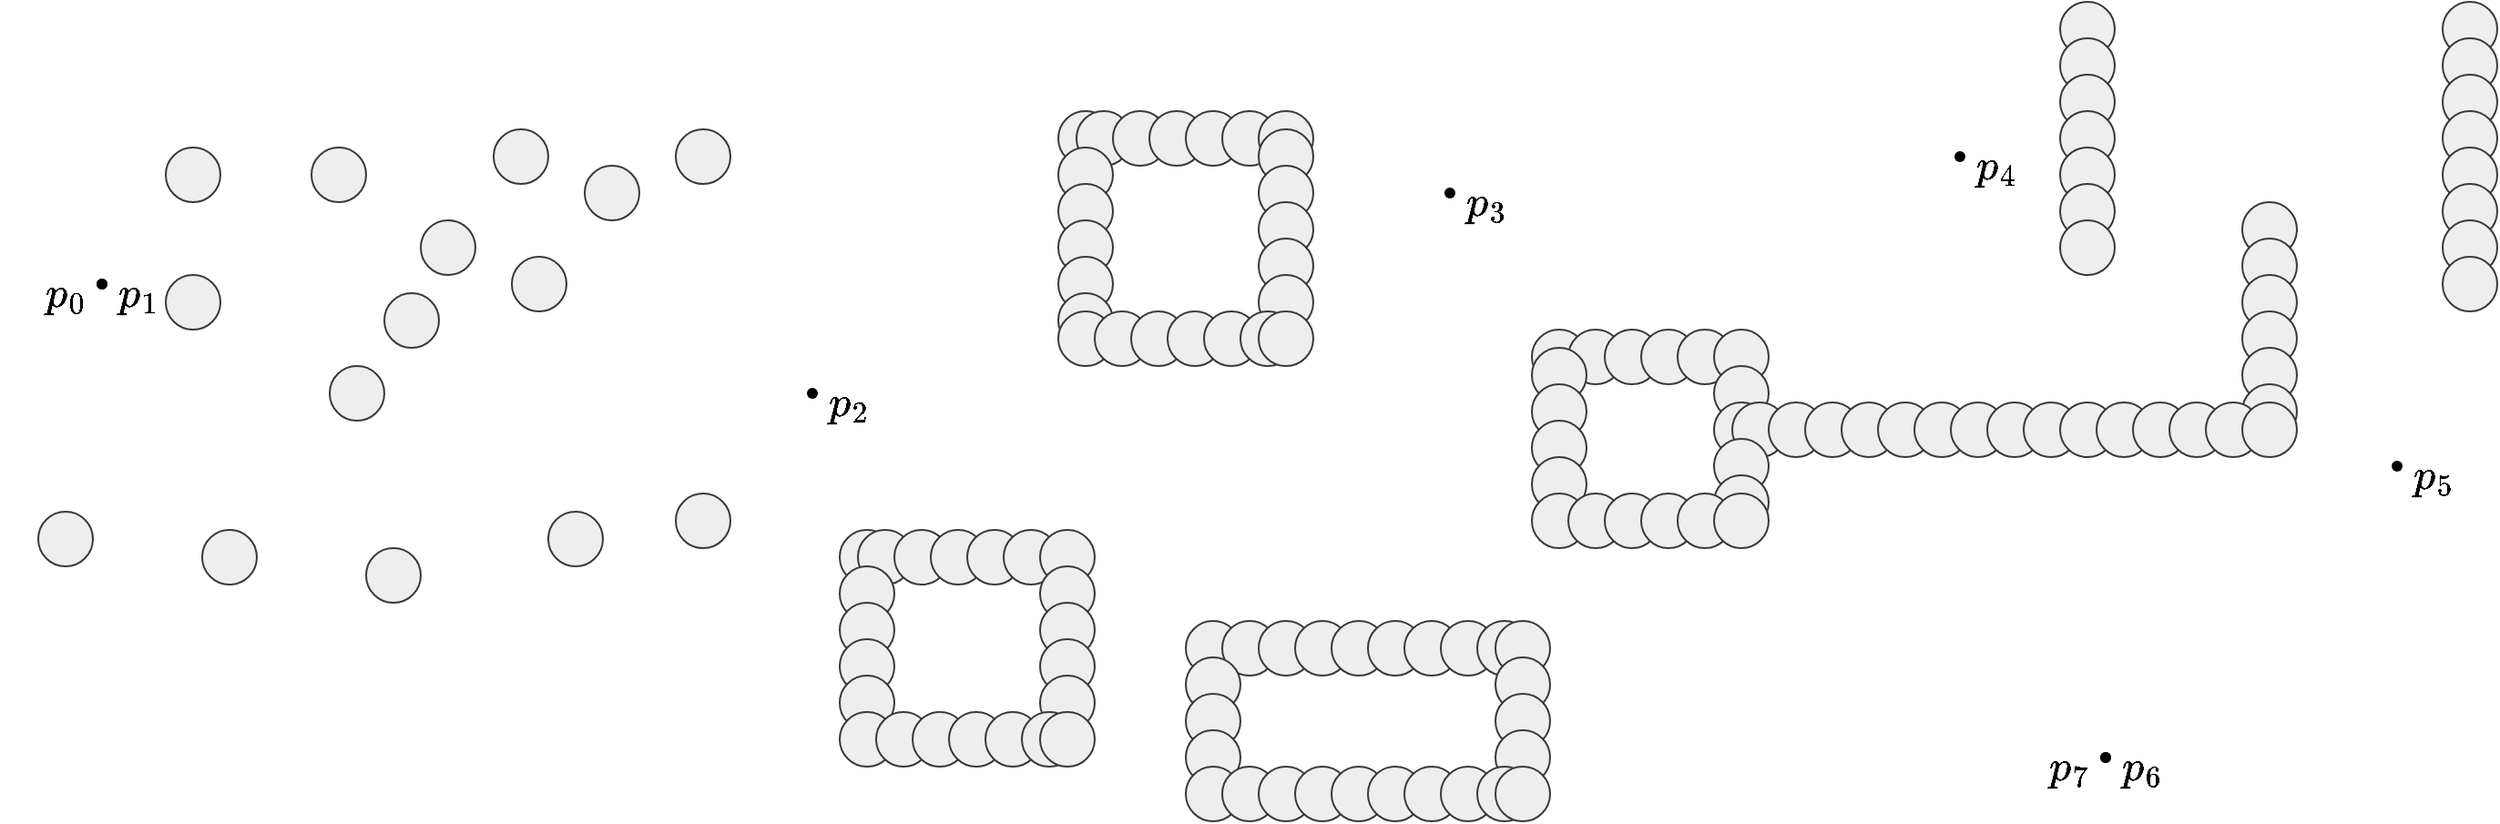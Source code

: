 <mxfile version="23.0.2" type="device">
  <diagram name="Page-1" id="yard">
    <mxGraphModel dx="229" dy="1303" grid="1" gridSize="10" guides="1" tooltips="1" connect="1" arrows="1" fold="1" page="1" pageScale="1" pageWidth="827" pageHeight="1169" math="1" shadow="0">
      <root>
        <mxCell id="0" />
        <mxCell id="1" parent="0" />
        <mxCell id="collsionpoint-0" value="" style="ellipse;whiteSpace=wrap;html=1;aspect=fixed;fontSize=20;fillColor=#eeeeee;strokeColor=#36393d;" parent="1" vertex="1">
          <mxGeometry x="1245" y="-15" width="30" height="30" as="geometry" />
        </mxCell>
        <mxCell id="collsionpoint-1" value="" style="ellipse;whiteSpace=wrap;html=1;aspect=fixed;fontSize=20;fillColor=#eeeeee;strokeColor=#36393d;" parent="1" vertex="1">
          <mxGeometry x="1455" y="-15" width="30" height="30" as="geometry" />
        </mxCell>
        <mxCell id="collsionpoint-2" value="" style="ellipse;whiteSpace=wrap;html=1;aspect=fixed;fontSize=20;fillColor=#eeeeee;strokeColor=#36393d;" parent="1" vertex="1">
          <mxGeometry x="1245" y="5" width="30" height="30" as="geometry" />
        </mxCell>
        <mxCell id="collsionpoint-3" value="" style="ellipse;whiteSpace=wrap;html=1;aspect=fixed;fontSize=20;fillColor=#eeeeee;strokeColor=#36393d;" parent="1" vertex="1">
          <mxGeometry x="1455" y="5" width="30" height="30" as="geometry" />
        </mxCell>
        <mxCell id="collsionpoint-4" value="" style="ellipse;whiteSpace=wrap;html=1;aspect=fixed;fontSize=20;fillColor=#eeeeee;strokeColor=#36393d;" parent="1" vertex="1">
          <mxGeometry x="1245" y="25" width="30" height="30" as="geometry" />
        </mxCell>
        <mxCell id="collsionpoint-5" value="" style="ellipse;whiteSpace=wrap;html=1;aspect=fixed;fontSize=20;fillColor=#eeeeee;strokeColor=#36393d;" parent="1" vertex="1">
          <mxGeometry x="1455" y="25" width="30" height="30" as="geometry" />
        </mxCell>
        <mxCell id="collsionpoint-6" value="" style="ellipse;whiteSpace=wrap;html=1;aspect=fixed;fontSize=20;fillColor=#eeeeee;strokeColor=#36393d;" parent="1" vertex="1">
          <mxGeometry x="695" y="45" width="30" height="30" as="geometry" />
        </mxCell>
        <mxCell id="collsionpoint-7" value="" style="ellipse;whiteSpace=wrap;html=1;aspect=fixed;fontSize=20;fillColor=#eeeeee;strokeColor=#36393d;" parent="1" vertex="1">
          <mxGeometry x="705" y="45" width="30" height="30" as="geometry" />
        </mxCell>
        <mxCell id="collsionpoint-8" value="" style="ellipse;whiteSpace=wrap;html=1;aspect=fixed;fontSize=20;fillColor=#eeeeee;strokeColor=#36393d;" parent="1" vertex="1">
          <mxGeometry x="725" y="45" width="30" height="30" as="geometry" />
        </mxCell>
        <mxCell id="collsionpoint-9" value="" style="ellipse;whiteSpace=wrap;html=1;aspect=fixed;fontSize=20;fillColor=#eeeeee;strokeColor=#36393d;" parent="1" vertex="1">
          <mxGeometry x="745" y="45" width="30" height="30" as="geometry" />
        </mxCell>
        <mxCell id="collsionpoint-10" value="" style="ellipse;whiteSpace=wrap;html=1;aspect=fixed;fontSize=20;fillColor=#eeeeee;strokeColor=#36393d;" parent="1" vertex="1">
          <mxGeometry x="765" y="45" width="30" height="30" as="geometry" />
        </mxCell>
        <mxCell id="collsionpoint-11" value="" style="ellipse;whiteSpace=wrap;html=1;aspect=fixed;fontSize=20;fillColor=#eeeeee;strokeColor=#36393d;" parent="1" vertex="1">
          <mxGeometry x="785" y="45" width="30" height="30" as="geometry" />
        </mxCell>
        <mxCell id="collsionpoint-12" value="" style="ellipse;whiteSpace=wrap;html=1;aspect=fixed;fontSize=20;fillColor=#eeeeee;strokeColor=#36393d;" parent="1" vertex="1">
          <mxGeometry x="805" y="45" width="30" height="30" as="geometry" />
        </mxCell>
        <mxCell id="collsionpoint-13" value="" style="ellipse;whiteSpace=wrap;html=1;aspect=fixed;fontSize=20;fillColor=#eeeeee;strokeColor=#36393d;" parent="1" vertex="1">
          <mxGeometry x="1245" y="45" width="30" height="30" as="geometry" />
        </mxCell>
        <mxCell id="collsionpoint-14" value="" style="ellipse;whiteSpace=wrap;html=1;aspect=fixed;fontSize=20;fillColor=#eeeeee;strokeColor=#36393d;" parent="1" vertex="1">
          <mxGeometry x="1455" y="45" width="30" height="30" as="geometry" />
        </mxCell>
        <mxCell id="collsionpoint-15" value="" style="ellipse;whiteSpace=wrap;html=1;aspect=fixed;fontSize=20;fillColor=#eeeeee;strokeColor=#36393d;" parent="1" vertex="1">
          <mxGeometry x="805" y="55" width="30" height="30" as="geometry" />
        </mxCell>
        <mxCell id="collsionpoint-16" value="" style="ellipse;whiteSpace=wrap;html=1;aspect=fixed;fontSize=20;fillColor=#eeeeee;strokeColor=#36393d;" parent="1" vertex="1">
          <mxGeometry x="695" y="65" width="30" height="30" as="geometry" />
        </mxCell>
        <mxCell id="collsionpoint-17" value="" style="ellipse;whiteSpace=wrap;html=1;aspect=fixed;fontSize=20;fillColor=#eeeeee;strokeColor=#36393d;" parent="1" vertex="1">
          <mxGeometry x="1245" y="65" width="30" height="30" as="geometry" />
        </mxCell>
        <mxCell id="collsionpoint-18" value="" style="ellipse;whiteSpace=wrap;html=1;aspect=fixed;fontSize=20;fillColor=#eeeeee;strokeColor=#36393d;" parent="1" vertex="1">
          <mxGeometry x="1455" y="65" width="30" height="30" as="geometry" />
        </mxCell>
        <mxCell id="collsionpoint-19" value="" style="ellipse;whiteSpace=wrap;html=1;aspect=fixed;fontSize=20;fillColor=#eeeeee;strokeColor=#36393d;" parent="1" vertex="1">
          <mxGeometry x="805" y="75" width="30" height="30" as="geometry" />
        </mxCell>
        <mxCell id="collsionpoint-20" value="" style="ellipse;whiteSpace=wrap;html=1;aspect=fixed;fontSize=20;fillColor=#eeeeee;strokeColor=#36393d;" parent="1" vertex="1">
          <mxGeometry x="695" y="85" width="30" height="30" as="geometry" />
        </mxCell>
        <mxCell id="collsionpoint-21" value="" style="ellipse;whiteSpace=wrap;html=1;aspect=fixed;fontSize=20;fillColor=#eeeeee;strokeColor=#36393d;" parent="1" vertex="1">
          <mxGeometry x="1245" y="85" width="30" height="30" as="geometry" />
        </mxCell>
        <mxCell id="collsionpoint-22" value="" style="ellipse;whiteSpace=wrap;html=1;aspect=fixed;fontSize=20;fillColor=#eeeeee;strokeColor=#36393d;" parent="1" vertex="1">
          <mxGeometry x="1455" y="85" width="30" height="30" as="geometry" />
        </mxCell>
        <mxCell id="collsionpoint-23" value="" style="ellipse;whiteSpace=wrap;html=1;aspect=fixed;fontSize=20;fillColor=#eeeeee;strokeColor=#36393d;" parent="1" vertex="1">
          <mxGeometry x="805" y="95" width="30" height="30" as="geometry" />
        </mxCell>
        <mxCell id="collsionpoint-24" value="" style="ellipse;whiteSpace=wrap;html=1;aspect=fixed;fontSize=20;fillColor=#eeeeee;strokeColor=#36393d;" parent="1" vertex="1">
          <mxGeometry x="1345" y="95" width="30" height="30" as="geometry" />
        </mxCell>
        <mxCell id="collsionpoint-25" value="" style="ellipse;whiteSpace=wrap;html=1;aspect=fixed;fontSize=20;fillColor=#eeeeee;strokeColor=#36393d;" parent="1" vertex="1">
          <mxGeometry x="695" y="105" width="30" height="30" as="geometry" />
        </mxCell>
        <mxCell id="collsionpoint-26" value="" style="ellipse;whiteSpace=wrap;html=1;aspect=fixed;fontSize=20;fillColor=#eeeeee;strokeColor=#36393d;" parent="1" vertex="1">
          <mxGeometry x="1245" y="105" width="30" height="30" as="geometry" />
        </mxCell>
        <mxCell id="collsionpoint-27" value="" style="ellipse;whiteSpace=wrap;html=1;aspect=fixed;fontSize=20;fillColor=#eeeeee;strokeColor=#36393d;" parent="1" vertex="1">
          <mxGeometry x="1455" y="105" width="30" height="30" as="geometry" />
        </mxCell>
        <mxCell id="collsionpoint-28" value="" style="ellipse;whiteSpace=wrap;html=1;aspect=fixed;fontSize=20;fillColor=#eeeeee;strokeColor=#36393d;" parent="1" vertex="1">
          <mxGeometry x="805" y="115" width="30" height="30" as="geometry" />
        </mxCell>
        <mxCell id="collsionpoint-29" value="" style="ellipse;whiteSpace=wrap;html=1;aspect=fixed;fontSize=20;fillColor=#eeeeee;strokeColor=#36393d;" parent="1" vertex="1">
          <mxGeometry x="1345" y="115" width="30" height="30" as="geometry" />
        </mxCell>
        <mxCell id="collsionpoint-30" value="" style="ellipse;whiteSpace=wrap;html=1;aspect=fixed;fontSize=20;fillColor=#eeeeee;strokeColor=#36393d;" parent="1" vertex="1">
          <mxGeometry x="695" y="125" width="30" height="30" as="geometry" />
        </mxCell>
        <mxCell id="collsionpoint-31" value="" style="ellipse;whiteSpace=wrap;html=1;aspect=fixed;fontSize=20;fillColor=#eeeeee;strokeColor=#36393d;" parent="1" vertex="1">
          <mxGeometry x="1455" y="125" width="30" height="30" as="geometry" />
        </mxCell>
        <mxCell id="collsionpoint-32" value="" style="ellipse;whiteSpace=wrap;html=1;aspect=fixed;fontSize=20;fillColor=#eeeeee;strokeColor=#36393d;" parent="1" vertex="1">
          <mxGeometry x="805" y="135" width="30" height="30" as="geometry" />
        </mxCell>
        <mxCell id="collsionpoint-33" value="" style="ellipse;whiteSpace=wrap;html=1;aspect=fixed;fontSize=20;fillColor=#eeeeee;strokeColor=#36393d;" parent="1" vertex="1">
          <mxGeometry x="1345" y="135" width="30" height="30" as="geometry" />
        </mxCell>
        <mxCell id="collsionpoint-34" value="" style="ellipse;whiteSpace=wrap;html=1;aspect=fixed;fontSize=20;fillColor=#eeeeee;strokeColor=#36393d;" parent="1" vertex="1">
          <mxGeometry x="695" y="145" width="30" height="30" as="geometry" />
        </mxCell>
        <mxCell id="collsionpoint-35" value="" style="ellipse;whiteSpace=wrap;html=1;aspect=fixed;fontSize=20;fillColor=#eeeeee;strokeColor=#36393d;" parent="1" vertex="1">
          <mxGeometry x="695" y="155" width="30" height="30" as="geometry" />
        </mxCell>
        <mxCell id="collsionpoint-36" value="" style="ellipse;whiteSpace=wrap;html=1;aspect=fixed;fontSize=20;fillColor=#eeeeee;strokeColor=#36393d;" parent="1" vertex="1">
          <mxGeometry x="715" y="155" width="30" height="30" as="geometry" />
        </mxCell>
        <mxCell id="collsionpoint-37" value="" style="ellipse;whiteSpace=wrap;html=1;aspect=fixed;fontSize=20;fillColor=#eeeeee;strokeColor=#36393d;" parent="1" vertex="1">
          <mxGeometry x="735" y="155" width="30" height="30" as="geometry" />
        </mxCell>
        <mxCell id="collsionpoint-38" value="" style="ellipse;whiteSpace=wrap;html=1;aspect=fixed;fontSize=20;fillColor=#eeeeee;strokeColor=#36393d;" parent="1" vertex="1">
          <mxGeometry x="755" y="155" width="30" height="30" as="geometry" />
        </mxCell>
        <mxCell id="collsionpoint-39" value="" style="ellipse;whiteSpace=wrap;html=1;aspect=fixed;fontSize=20;fillColor=#eeeeee;strokeColor=#36393d;" parent="1" vertex="1">
          <mxGeometry x="775" y="155" width="30" height="30" as="geometry" />
        </mxCell>
        <mxCell id="collsionpoint-40" value="" style="ellipse;whiteSpace=wrap;html=1;aspect=fixed;fontSize=20;fillColor=#eeeeee;strokeColor=#36393d;" parent="1" vertex="1">
          <mxGeometry x="795" y="155" width="30" height="30" as="geometry" />
        </mxCell>
        <mxCell id="collsionpoint-41" value="" style="ellipse;whiteSpace=wrap;html=1;aspect=fixed;fontSize=20;fillColor=#eeeeee;strokeColor=#36393d;" parent="1" vertex="1">
          <mxGeometry x="805" y="155" width="30" height="30" as="geometry" />
        </mxCell>
        <mxCell id="collsionpoint-42" value="" style="ellipse;whiteSpace=wrap;html=1;aspect=fixed;fontSize=20;fillColor=#eeeeee;strokeColor=#36393d;" parent="1" vertex="1">
          <mxGeometry x="1345" y="155" width="30" height="30" as="geometry" />
        </mxCell>
        <mxCell id="collsionpoint-43" value="" style="ellipse;whiteSpace=wrap;html=1;aspect=fixed;fontSize=20;fillColor=#eeeeee;strokeColor=#36393d;" parent="1" vertex="1">
          <mxGeometry x="955" y="165" width="30" height="30" as="geometry" />
        </mxCell>
        <mxCell id="collsionpoint-44" value="" style="ellipse;whiteSpace=wrap;html=1;aspect=fixed;fontSize=20;fillColor=#eeeeee;strokeColor=#36393d;" parent="1" vertex="1">
          <mxGeometry x="975" y="165" width="30" height="30" as="geometry" />
        </mxCell>
        <mxCell id="collsionpoint-45" value="" style="ellipse;whiteSpace=wrap;html=1;aspect=fixed;fontSize=20;fillColor=#eeeeee;strokeColor=#36393d;" parent="1" vertex="1">
          <mxGeometry x="995" y="165" width="30" height="30" as="geometry" />
        </mxCell>
        <mxCell id="collsionpoint-46" value="" style="ellipse;whiteSpace=wrap;html=1;aspect=fixed;fontSize=20;fillColor=#eeeeee;strokeColor=#36393d;" parent="1" vertex="1">
          <mxGeometry x="1015" y="165" width="30" height="30" as="geometry" />
        </mxCell>
        <mxCell id="collsionpoint-47" value="" style="ellipse;whiteSpace=wrap;html=1;aspect=fixed;fontSize=20;fillColor=#eeeeee;strokeColor=#36393d;" parent="1" vertex="1">
          <mxGeometry x="1035" y="165" width="30" height="30" as="geometry" />
        </mxCell>
        <mxCell id="collsionpoint-48" value="" style="ellipse;whiteSpace=wrap;html=1;aspect=fixed;fontSize=20;fillColor=#eeeeee;strokeColor=#36393d;" parent="1" vertex="1">
          <mxGeometry x="1055" y="165" width="30" height="30" as="geometry" />
        </mxCell>
        <mxCell id="collsionpoint-49" value="" style="ellipse;whiteSpace=wrap;html=1;aspect=fixed;fontSize=20;fillColor=#eeeeee;strokeColor=#36393d;" parent="1" vertex="1">
          <mxGeometry x="955" y="175" width="30" height="30" as="geometry" />
        </mxCell>
        <mxCell id="collsionpoint-50" value="" style="ellipse;whiteSpace=wrap;html=1;aspect=fixed;fontSize=20;fillColor=#eeeeee;strokeColor=#36393d;" parent="1" vertex="1">
          <mxGeometry x="1345" y="175" width="30" height="30" as="geometry" />
        </mxCell>
        <mxCell id="collsionpoint-51" value="" style="ellipse;whiteSpace=wrap;html=1;aspect=fixed;fontSize=20;fillColor=#eeeeee;strokeColor=#36393d;" parent="1" vertex="1">
          <mxGeometry x="1055" y="185" width="30" height="30" as="geometry" />
        </mxCell>
        <mxCell id="collsionpoint-52" value="" style="ellipse;whiteSpace=wrap;html=1;aspect=fixed;fontSize=20;fillColor=#eeeeee;strokeColor=#36393d;" parent="1" vertex="1">
          <mxGeometry x="955" y="195" width="30" height="30" as="geometry" />
        </mxCell>
        <mxCell id="collsionpoint-53" value="" style="ellipse;whiteSpace=wrap;html=1;aspect=fixed;fontSize=20;fillColor=#eeeeee;strokeColor=#36393d;" parent="1" vertex="1">
          <mxGeometry x="1345" y="195" width="30" height="30" as="geometry" />
        </mxCell>
        <mxCell id="collsionpoint-54" value="" style="ellipse;whiteSpace=wrap;html=1;aspect=fixed;fontSize=20;fillColor=#eeeeee;strokeColor=#36393d;" parent="1" vertex="1">
          <mxGeometry x="1055" y="205" width="30" height="30" as="geometry" />
        </mxCell>
        <mxCell id="collsionpoint-55" value="" style="ellipse;whiteSpace=wrap;html=1;aspect=fixed;fontSize=20;fillColor=#eeeeee;strokeColor=#36393d;" parent="1" vertex="1">
          <mxGeometry x="1065" y="205" width="30" height="30" as="geometry" />
        </mxCell>
        <mxCell id="collsionpoint-56" value="" style="ellipse;whiteSpace=wrap;html=1;aspect=fixed;fontSize=20;fillColor=#eeeeee;strokeColor=#36393d;" parent="1" vertex="1">
          <mxGeometry x="1085" y="205" width="30" height="30" as="geometry" />
        </mxCell>
        <mxCell id="collsionpoint-57" value="" style="ellipse;whiteSpace=wrap;html=1;aspect=fixed;fontSize=20;fillColor=#eeeeee;strokeColor=#36393d;" parent="1" vertex="1">
          <mxGeometry x="1105" y="205" width="30" height="30" as="geometry" />
        </mxCell>
        <mxCell id="collsionpoint-58" value="" style="ellipse;whiteSpace=wrap;html=1;aspect=fixed;fontSize=20;fillColor=#eeeeee;strokeColor=#36393d;" parent="1" vertex="1">
          <mxGeometry x="1125" y="205" width="30" height="30" as="geometry" />
        </mxCell>
        <mxCell id="collsionpoint-59" value="" style="ellipse;whiteSpace=wrap;html=1;aspect=fixed;fontSize=20;fillColor=#eeeeee;strokeColor=#36393d;" parent="1" vertex="1">
          <mxGeometry x="1145" y="205" width="30" height="30" as="geometry" />
        </mxCell>
        <mxCell id="collsionpoint-60" value="" style="ellipse;whiteSpace=wrap;html=1;aspect=fixed;fontSize=20;fillColor=#eeeeee;strokeColor=#36393d;" parent="1" vertex="1">
          <mxGeometry x="1165" y="205" width="30" height="30" as="geometry" />
        </mxCell>
        <mxCell id="collsionpoint-61" value="" style="ellipse;whiteSpace=wrap;html=1;aspect=fixed;fontSize=20;fillColor=#eeeeee;strokeColor=#36393d;" parent="1" vertex="1">
          <mxGeometry x="1185" y="205" width="30" height="30" as="geometry" />
        </mxCell>
        <mxCell id="collsionpoint-62" value="" style="ellipse;whiteSpace=wrap;html=1;aspect=fixed;fontSize=20;fillColor=#eeeeee;strokeColor=#36393d;" parent="1" vertex="1">
          <mxGeometry x="1205" y="205" width="30" height="30" as="geometry" />
        </mxCell>
        <mxCell id="collsionpoint-63" value="" style="ellipse;whiteSpace=wrap;html=1;aspect=fixed;fontSize=20;fillColor=#eeeeee;strokeColor=#36393d;" parent="1" vertex="1">
          <mxGeometry x="1225" y="205" width="30" height="30" as="geometry" />
        </mxCell>
        <mxCell id="collsionpoint-64" value="" style="ellipse;whiteSpace=wrap;html=1;aspect=fixed;fontSize=20;fillColor=#eeeeee;strokeColor=#36393d;" parent="1" vertex="1">
          <mxGeometry x="1245" y="205" width="30" height="30" as="geometry" />
        </mxCell>
        <mxCell id="collsionpoint-65" value="" style="ellipse;whiteSpace=wrap;html=1;aspect=fixed;fontSize=20;fillColor=#eeeeee;strokeColor=#36393d;" parent="1" vertex="1">
          <mxGeometry x="1265" y="205" width="30" height="30" as="geometry" />
        </mxCell>
        <mxCell id="collsionpoint-66" value="" style="ellipse;whiteSpace=wrap;html=1;aspect=fixed;fontSize=20;fillColor=#eeeeee;strokeColor=#36393d;" parent="1" vertex="1">
          <mxGeometry x="1285" y="205" width="30" height="30" as="geometry" />
        </mxCell>
        <mxCell id="collsionpoint-67" value="" style="ellipse;whiteSpace=wrap;html=1;aspect=fixed;fontSize=20;fillColor=#eeeeee;strokeColor=#36393d;" parent="1" vertex="1">
          <mxGeometry x="1305" y="205" width="30" height="30" as="geometry" />
        </mxCell>
        <mxCell id="collsionpoint-68" value="" style="ellipse;whiteSpace=wrap;html=1;aspect=fixed;fontSize=20;fillColor=#eeeeee;strokeColor=#36393d;" parent="1" vertex="1">
          <mxGeometry x="1325" y="205" width="30" height="30" as="geometry" />
        </mxCell>
        <mxCell id="collsionpoint-69" value="" style="ellipse;whiteSpace=wrap;html=1;aspect=fixed;fontSize=20;fillColor=#eeeeee;strokeColor=#36393d;" parent="1" vertex="1">
          <mxGeometry x="1345" y="205" width="30" height="30" as="geometry" />
        </mxCell>
        <mxCell id="collsionpoint-70" value="" style="ellipse;whiteSpace=wrap;html=1;aspect=fixed;fontSize=20;fillColor=#eeeeee;strokeColor=#36393d;" parent="1" vertex="1">
          <mxGeometry x="955" y="215" width="30" height="30" as="geometry" />
        </mxCell>
        <mxCell id="collsionpoint-71" value="" style="ellipse;whiteSpace=wrap;html=1;aspect=fixed;fontSize=20;fillColor=#eeeeee;strokeColor=#36393d;" parent="1" vertex="1">
          <mxGeometry x="1055" y="225" width="30" height="30" as="geometry" />
        </mxCell>
        <mxCell id="collsionpoint-72" value="" style="ellipse;whiteSpace=wrap;html=1;aspect=fixed;fontSize=20;fillColor=#eeeeee;strokeColor=#36393d;" parent="1" vertex="1">
          <mxGeometry x="955" y="235" width="30" height="30" as="geometry" />
        </mxCell>
        <mxCell id="collsionpoint-73" value="" style="ellipse;whiteSpace=wrap;html=1;aspect=fixed;fontSize=20;fillColor=#eeeeee;strokeColor=#36393d;" parent="1" vertex="1">
          <mxGeometry x="1055" y="245" width="30" height="30" as="geometry" />
        </mxCell>
        <mxCell id="collsionpoint-74" value="" style="ellipse;whiteSpace=wrap;html=1;aspect=fixed;fontSize=20;fillColor=#eeeeee;strokeColor=#36393d;" parent="1" vertex="1">
          <mxGeometry x="955" y="255" width="30" height="30" as="geometry" />
        </mxCell>
        <mxCell id="collsionpoint-75" value="" style="ellipse;whiteSpace=wrap;html=1;aspect=fixed;fontSize=20;fillColor=#eeeeee;strokeColor=#36393d;" parent="1" vertex="1">
          <mxGeometry x="975" y="255" width="30" height="30" as="geometry" />
        </mxCell>
        <mxCell id="collsionpoint-76" value="" style="ellipse;whiteSpace=wrap;html=1;aspect=fixed;fontSize=20;fillColor=#eeeeee;strokeColor=#36393d;" parent="1" vertex="1">
          <mxGeometry x="995" y="255" width="30" height="30" as="geometry" />
        </mxCell>
        <mxCell id="collsionpoint-77" value="" style="ellipse;whiteSpace=wrap;html=1;aspect=fixed;fontSize=20;fillColor=#eeeeee;strokeColor=#36393d;" parent="1" vertex="1">
          <mxGeometry x="1015" y="255" width="30" height="30" as="geometry" />
        </mxCell>
        <mxCell id="collsionpoint-78" value="" style="ellipse;whiteSpace=wrap;html=1;aspect=fixed;fontSize=20;fillColor=#eeeeee;strokeColor=#36393d;" parent="1" vertex="1">
          <mxGeometry x="1035" y="255" width="30" height="30" as="geometry" />
        </mxCell>
        <mxCell id="collsionpoint-79" value="" style="ellipse;whiteSpace=wrap;html=1;aspect=fixed;fontSize=20;fillColor=#eeeeee;strokeColor=#36393d;" parent="1" vertex="1">
          <mxGeometry x="1055" y="255" width="30" height="30" as="geometry" />
        </mxCell>
        <mxCell id="collsionpoint-80" value="" style="ellipse;whiteSpace=wrap;html=1;aspect=fixed;fontSize=20;fillColor=#eeeeee;strokeColor=#36393d;" parent="1" vertex="1">
          <mxGeometry x="575" y="275" width="30" height="30" as="geometry" />
        </mxCell>
        <mxCell id="collsionpoint-81" value="" style="ellipse;whiteSpace=wrap;html=1;aspect=fixed;fontSize=20;fillColor=#eeeeee;strokeColor=#36393d;" parent="1" vertex="1">
          <mxGeometry x="585" y="275" width="30" height="30" as="geometry" />
        </mxCell>
        <mxCell id="collsionpoint-82" value="" style="ellipse;whiteSpace=wrap;html=1;aspect=fixed;fontSize=20;fillColor=#eeeeee;strokeColor=#36393d;" parent="1" vertex="1">
          <mxGeometry x="605" y="275" width="30" height="30" as="geometry" />
        </mxCell>
        <mxCell id="collsionpoint-83" value="" style="ellipse;whiteSpace=wrap;html=1;aspect=fixed;fontSize=20;fillColor=#eeeeee;strokeColor=#36393d;" parent="1" vertex="1">
          <mxGeometry x="625" y="275" width="30" height="30" as="geometry" />
        </mxCell>
        <mxCell id="collsionpoint-84" value="" style="ellipse;whiteSpace=wrap;html=1;aspect=fixed;fontSize=20;fillColor=#eeeeee;strokeColor=#36393d;" parent="1" vertex="1">
          <mxGeometry x="645" y="275" width="30" height="30" as="geometry" />
        </mxCell>
        <mxCell id="collsionpoint-85" value="" style="ellipse;whiteSpace=wrap;html=1;aspect=fixed;fontSize=20;fillColor=#eeeeee;strokeColor=#36393d;" parent="1" vertex="1">
          <mxGeometry x="665" y="275" width="30" height="30" as="geometry" />
        </mxCell>
        <mxCell id="collsionpoint-86" value="" style="ellipse;whiteSpace=wrap;html=1;aspect=fixed;fontSize=20;fillColor=#eeeeee;strokeColor=#36393d;" parent="1" vertex="1">
          <mxGeometry x="685" y="275" width="30" height="30" as="geometry" />
        </mxCell>
        <mxCell id="collsionpoint-87" value="" style="ellipse;whiteSpace=wrap;html=1;aspect=fixed;fontSize=20;fillColor=#eeeeee;strokeColor=#36393d;" parent="1" vertex="1">
          <mxGeometry x="575" y="295" width="30" height="30" as="geometry" />
        </mxCell>
        <mxCell id="collsionpoint-88" value="" style="ellipse;whiteSpace=wrap;html=1;aspect=fixed;fontSize=20;fillColor=#eeeeee;strokeColor=#36393d;" parent="1" vertex="1">
          <mxGeometry x="685" y="295" width="30" height="30" as="geometry" />
        </mxCell>
        <mxCell id="collsionpoint-89" value="" style="ellipse;whiteSpace=wrap;html=1;aspect=fixed;fontSize=20;fillColor=#eeeeee;strokeColor=#36393d;" parent="1" vertex="1">
          <mxGeometry x="575" y="315" width="30" height="30" as="geometry" />
        </mxCell>
        <mxCell id="collsionpoint-90" value="" style="ellipse;whiteSpace=wrap;html=1;aspect=fixed;fontSize=20;fillColor=#eeeeee;strokeColor=#36393d;" parent="1" vertex="1">
          <mxGeometry x="685" y="315" width="30" height="30" as="geometry" />
        </mxCell>
        <mxCell id="collsionpoint-91" value="" style="ellipse;whiteSpace=wrap;html=1;aspect=fixed;fontSize=20;fillColor=#eeeeee;strokeColor=#36393d;" parent="1" vertex="1">
          <mxGeometry x="765" y="325" width="30" height="30" as="geometry" />
        </mxCell>
        <mxCell id="collsionpoint-92" value="" style="ellipse;whiteSpace=wrap;html=1;aspect=fixed;fontSize=20;fillColor=#eeeeee;strokeColor=#36393d;" parent="1" vertex="1">
          <mxGeometry x="785" y="325" width="30" height="30" as="geometry" />
        </mxCell>
        <mxCell id="collsionpoint-93" value="" style="ellipse;whiteSpace=wrap;html=1;aspect=fixed;fontSize=20;fillColor=#eeeeee;strokeColor=#36393d;" parent="1" vertex="1">
          <mxGeometry x="805" y="325" width="30" height="30" as="geometry" />
        </mxCell>
        <mxCell id="collsionpoint-94" value="" style="ellipse;whiteSpace=wrap;html=1;aspect=fixed;fontSize=20;fillColor=#eeeeee;strokeColor=#36393d;" parent="1" vertex="1">
          <mxGeometry x="825" y="325" width="30" height="30" as="geometry" />
        </mxCell>
        <mxCell id="collsionpoint-95" value="" style="ellipse;whiteSpace=wrap;html=1;aspect=fixed;fontSize=20;fillColor=#eeeeee;strokeColor=#36393d;" parent="1" vertex="1">
          <mxGeometry x="845" y="325" width="30" height="30" as="geometry" />
        </mxCell>
        <mxCell id="collsionpoint-96" value="" style="ellipse;whiteSpace=wrap;html=1;aspect=fixed;fontSize=20;fillColor=#eeeeee;strokeColor=#36393d;" parent="1" vertex="1">
          <mxGeometry x="865" y="325" width="30" height="30" as="geometry" />
        </mxCell>
        <mxCell id="collsionpoint-97" value="" style="ellipse;whiteSpace=wrap;html=1;aspect=fixed;fontSize=20;fillColor=#eeeeee;strokeColor=#36393d;" parent="1" vertex="1">
          <mxGeometry x="885" y="325" width="30" height="30" as="geometry" />
        </mxCell>
        <mxCell id="collsionpoint-98" value="" style="ellipse;whiteSpace=wrap;html=1;aspect=fixed;fontSize=20;fillColor=#eeeeee;strokeColor=#36393d;" parent="1" vertex="1">
          <mxGeometry x="905" y="325" width="30" height="30" as="geometry" />
        </mxCell>
        <mxCell id="collsionpoint-99" value="" style="ellipse;whiteSpace=wrap;html=1;aspect=fixed;fontSize=20;fillColor=#eeeeee;strokeColor=#36393d;" parent="1" vertex="1">
          <mxGeometry x="925" y="325" width="30" height="30" as="geometry" />
        </mxCell>
        <mxCell id="collsionpoint-100" value="" style="ellipse;whiteSpace=wrap;html=1;aspect=fixed;fontSize=20;fillColor=#eeeeee;strokeColor=#36393d;" parent="1" vertex="1">
          <mxGeometry x="935" y="325" width="30" height="30" as="geometry" />
        </mxCell>
        <mxCell id="collsionpoint-101" value="" style="ellipse;whiteSpace=wrap;html=1;aspect=fixed;fontSize=20;fillColor=#eeeeee;strokeColor=#36393d;" parent="1" vertex="1">
          <mxGeometry x="575" y="335" width="30" height="30" as="geometry" />
        </mxCell>
        <mxCell id="collsionpoint-102" value="" style="ellipse;whiteSpace=wrap;html=1;aspect=fixed;fontSize=20;fillColor=#eeeeee;strokeColor=#36393d;" parent="1" vertex="1">
          <mxGeometry x="685" y="335" width="30" height="30" as="geometry" />
        </mxCell>
        <mxCell id="collsionpoint-103" value="" style="ellipse;whiteSpace=wrap;html=1;aspect=fixed;fontSize=20;fillColor=#eeeeee;strokeColor=#36393d;" parent="1" vertex="1">
          <mxGeometry x="765" y="345" width="30" height="30" as="geometry" />
        </mxCell>
        <mxCell id="collsionpoint-104" value="" style="ellipse;whiteSpace=wrap;html=1;aspect=fixed;fontSize=20;fillColor=#eeeeee;strokeColor=#36393d;" parent="1" vertex="1">
          <mxGeometry x="935" y="345" width="30" height="30" as="geometry" />
        </mxCell>
        <mxCell id="collsionpoint-105" value="" style="ellipse;whiteSpace=wrap;html=1;aspect=fixed;fontSize=20;fillColor=#eeeeee;strokeColor=#36393d;" parent="1" vertex="1">
          <mxGeometry x="575" y="355" width="30" height="30" as="geometry" />
        </mxCell>
        <mxCell id="collsionpoint-106" value="" style="ellipse;whiteSpace=wrap;html=1;aspect=fixed;fontSize=20;fillColor=#eeeeee;strokeColor=#36393d;" parent="1" vertex="1">
          <mxGeometry x="685" y="355" width="30" height="30" as="geometry" />
        </mxCell>
        <mxCell id="collsionpoint-107" value="" style="ellipse;whiteSpace=wrap;html=1;aspect=fixed;fontSize=20;fillColor=#eeeeee;strokeColor=#36393d;" parent="1" vertex="1">
          <mxGeometry x="765" y="365" width="30" height="30" as="geometry" />
        </mxCell>
        <mxCell id="collsionpoint-108" value="" style="ellipse;whiteSpace=wrap;html=1;aspect=fixed;fontSize=20;fillColor=#eeeeee;strokeColor=#36393d;" parent="1" vertex="1">
          <mxGeometry x="935" y="365" width="30" height="30" as="geometry" />
        </mxCell>
        <mxCell id="collsionpoint-109" value="" style="ellipse;whiteSpace=wrap;html=1;aspect=fixed;fontSize=20;fillColor=#eeeeee;strokeColor=#36393d;" parent="1" vertex="1">
          <mxGeometry x="575" y="375" width="30" height="30" as="geometry" />
        </mxCell>
        <mxCell id="collsionpoint-110" value="" style="ellipse;whiteSpace=wrap;html=1;aspect=fixed;fontSize=20;fillColor=#eeeeee;strokeColor=#36393d;" parent="1" vertex="1">
          <mxGeometry x="595" y="375" width="30" height="30" as="geometry" />
        </mxCell>
        <mxCell id="collsionpoint-111" value="" style="ellipse;whiteSpace=wrap;html=1;aspect=fixed;fontSize=20;fillColor=#eeeeee;strokeColor=#36393d;" parent="1" vertex="1">
          <mxGeometry x="615" y="375" width="30" height="30" as="geometry" />
        </mxCell>
        <mxCell id="collsionpoint-112" value="" style="ellipse;whiteSpace=wrap;html=1;aspect=fixed;fontSize=20;fillColor=#eeeeee;strokeColor=#36393d;" parent="1" vertex="1">
          <mxGeometry x="635" y="375" width="30" height="30" as="geometry" />
        </mxCell>
        <mxCell id="collsionpoint-113" value="" style="ellipse;whiteSpace=wrap;html=1;aspect=fixed;fontSize=20;fillColor=#eeeeee;strokeColor=#36393d;" parent="1" vertex="1">
          <mxGeometry x="655" y="375" width="30" height="30" as="geometry" />
        </mxCell>
        <mxCell id="collsionpoint-114" value="" style="ellipse;whiteSpace=wrap;html=1;aspect=fixed;fontSize=20;fillColor=#eeeeee;strokeColor=#36393d;" parent="1" vertex="1">
          <mxGeometry x="675" y="375" width="30" height="30" as="geometry" />
        </mxCell>
        <mxCell id="collsionpoint-115" value="" style="ellipse;whiteSpace=wrap;html=1;aspect=fixed;fontSize=20;fillColor=#eeeeee;strokeColor=#36393d;" parent="1" vertex="1">
          <mxGeometry x="685" y="375" width="30" height="30" as="geometry" />
        </mxCell>
        <mxCell id="collsionpoint-116" value="" style="ellipse;whiteSpace=wrap;html=1;aspect=fixed;fontSize=20;fillColor=#eeeeee;strokeColor=#36393d;" parent="1" vertex="1">
          <mxGeometry x="765" y="385" width="30" height="30" as="geometry" />
        </mxCell>
        <mxCell id="collsionpoint-117" value="" style="ellipse;whiteSpace=wrap;html=1;aspect=fixed;fontSize=20;fillColor=#eeeeee;strokeColor=#36393d;" parent="1" vertex="1">
          <mxGeometry x="935" y="385" width="30" height="30" as="geometry" />
        </mxCell>
        <mxCell id="collsionpoint-118" value="" style="ellipse;whiteSpace=wrap;html=1;aspect=fixed;fontSize=20;fillColor=#eeeeee;strokeColor=#36393d;" parent="1" vertex="1">
          <mxGeometry x="765" y="405" width="30" height="30" as="geometry" />
        </mxCell>
        <mxCell id="collsionpoint-119" value="" style="ellipse;whiteSpace=wrap;html=1;aspect=fixed;fontSize=20;fillColor=#eeeeee;strokeColor=#36393d;" parent="1" vertex="1">
          <mxGeometry x="785" y="405" width="30" height="30" as="geometry" />
        </mxCell>
        <mxCell id="collsionpoint-120" value="" style="ellipse;whiteSpace=wrap;html=1;aspect=fixed;fontSize=20;fillColor=#eeeeee;strokeColor=#36393d;" parent="1" vertex="1">
          <mxGeometry x="805" y="405" width="30" height="30" as="geometry" />
        </mxCell>
        <mxCell id="collsionpoint-121" value="" style="ellipse;whiteSpace=wrap;html=1;aspect=fixed;fontSize=20;fillColor=#eeeeee;strokeColor=#36393d;" parent="1" vertex="1">
          <mxGeometry x="825" y="405" width="30" height="30" as="geometry" />
        </mxCell>
        <mxCell id="collsionpoint-122" value="" style="ellipse;whiteSpace=wrap;html=1;aspect=fixed;fontSize=20;fillColor=#eeeeee;strokeColor=#36393d;" parent="1" vertex="1">
          <mxGeometry x="845" y="405" width="30" height="30" as="geometry" />
        </mxCell>
        <mxCell id="collsionpoint-123" value="" style="ellipse;whiteSpace=wrap;html=1;aspect=fixed;fontSize=20;fillColor=#eeeeee;strokeColor=#36393d;" parent="1" vertex="1">
          <mxGeometry x="865" y="405" width="30" height="30" as="geometry" />
        </mxCell>
        <mxCell id="collsionpoint-124" value="" style="ellipse;whiteSpace=wrap;html=1;aspect=fixed;fontSize=20;fillColor=#eeeeee;strokeColor=#36393d;" parent="1" vertex="1">
          <mxGeometry x="885" y="405" width="30" height="30" as="geometry" />
        </mxCell>
        <mxCell id="collsionpoint-125" value="" style="ellipse;whiteSpace=wrap;html=1;aspect=fixed;fontSize=20;fillColor=#eeeeee;strokeColor=#36393d;" parent="1" vertex="1">
          <mxGeometry x="905" y="405" width="30" height="30" as="geometry" />
        </mxCell>
        <mxCell id="collsionpoint-126" value="" style="ellipse;whiteSpace=wrap;html=1;aspect=fixed;fontSize=20;fillColor=#eeeeee;strokeColor=#36393d;" parent="1" vertex="1">
          <mxGeometry x="925" y="405" width="30" height="30" as="geometry" />
        </mxCell>
        <mxCell id="collsionpoint-127" value="" style="ellipse;whiteSpace=wrap;html=1;aspect=fixed;fontSize=20;fillColor=#eeeeee;strokeColor=#36393d;" parent="1" vertex="1">
          <mxGeometry x="935" y="405" width="30" height="30" as="geometry" />
        </mxCell>
        <mxCell id="collsionpoint-128" value="" style="ellipse;whiteSpace=wrap;html=1;aspect=fixed;fontSize=20;fillColor=#eeeeee;strokeColor=#36393d;" parent="1" vertex="1">
          <mxGeometry x="385" y="55" width="30" height="30" as="geometry" />
        </mxCell>
        <mxCell id="collsionpoint-129" value="" style="ellipse;whiteSpace=wrap;html=1;aspect=fixed;fontSize=20;fillColor=#eeeeee;strokeColor=#36393d;" parent="1" vertex="1">
          <mxGeometry x="485" y="55" width="30" height="30" as="geometry" />
        </mxCell>
        <mxCell id="collsionpoint-130" value="" style="ellipse;whiteSpace=wrap;html=1;aspect=fixed;fontSize=20;fillColor=#eeeeee;strokeColor=#36393d;" parent="1" vertex="1">
          <mxGeometry x="205" y="65" width="30" height="30" as="geometry" />
        </mxCell>
        <mxCell id="collsionpoint-131" value="" style="ellipse;whiteSpace=wrap;html=1;aspect=fixed;fontSize=20;fillColor=#eeeeee;strokeColor=#36393d;" parent="1" vertex="1">
          <mxGeometry x="285" y="65" width="30" height="30" as="geometry" />
        </mxCell>
        <mxCell id="collsionpoint-132" value="" style="ellipse;whiteSpace=wrap;html=1;aspect=fixed;fontSize=20;fillColor=#eeeeee;strokeColor=#36393d;" parent="1" vertex="1">
          <mxGeometry x="435" y="75" width="30" height="30" as="geometry" />
        </mxCell>
        <mxCell id="collsionpoint-133" value="" style="ellipse;whiteSpace=wrap;html=1;aspect=fixed;fontSize=20;fillColor=#eeeeee;strokeColor=#36393d;" parent="1" vertex="1">
          <mxGeometry x="345" y="105" width="30" height="30" as="geometry" />
        </mxCell>
        <mxCell id="collsionpoint-134" value="" style="ellipse;whiteSpace=wrap;html=1;aspect=fixed;fontSize=20;fillColor=#eeeeee;strokeColor=#36393d;" parent="1" vertex="1">
          <mxGeometry x="395" y="125" width="30" height="30" as="geometry" />
        </mxCell>
        <mxCell id="collsionpoint-135" value="" style="ellipse;whiteSpace=wrap;html=1;aspect=fixed;fontSize=20;fillColor=#eeeeee;strokeColor=#36393d;" parent="1" vertex="1">
          <mxGeometry x="205" y="135" width="30" height="30" as="geometry" />
        </mxCell>
        <mxCell id="collsionpoint-136" value="" style="ellipse;whiteSpace=wrap;html=1;aspect=fixed;fontSize=20;fillColor=#eeeeee;strokeColor=#36393d;" parent="1" vertex="1">
          <mxGeometry x="325" y="145" width="30" height="30" as="geometry" />
        </mxCell>
        <mxCell id="collsionpoint-137" value="" style="ellipse;whiteSpace=wrap;html=1;aspect=fixed;fontSize=20;fillColor=#eeeeee;strokeColor=#36393d;" parent="1" vertex="1">
          <mxGeometry x="295" y="185" width="30" height="30" as="geometry" />
        </mxCell>
        <mxCell id="collsionpoint-138" value="" style="ellipse;whiteSpace=wrap;html=1;aspect=fixed;fontSize=20;fillColor=#eeeeee;strokeColor=#36393d;" parent="1" vertex="1">
          <mxGeometry x="485" y="255" width="30" height="30" as="geometry" />
        </mxCell>
        <mxCell id="collsionpoint-139" value="" style="ellipse;whiteSpace=wrap;html=1;aspect=fixed;fontSize=20;fillColor=#eeeeee;strokeColor=#36393d;" parent="1" vertex="1">
          <mxGeometry x="135" y="265" width="30" height="30" as="geometry" />
        </mxCell>
        <mxCell id="collsionpoint-140" value="" style="ellipse;whiteSpace=wrap;html=1;aspect=fixed;fontSize=20;fillColor=#eeeeee;strokeColor=#36393d;" parent="1" vertex="1">
          <mxGeometry x="415" y="265" width="30" height="30" as="geometry" />
        </mxCell>
        <mxCell id="collsionpoint-141" value="" style="ellipse;whiteSpace=wrap;html=1;aspect=fixed;fontSize=20;fillColor=#eeeeee;strokeColor=#36393d;" parent="1" vertex="1">
          <mxGeometry x="225" y="275" width="30" height="30" as="geometry" />
        </mxCell>
        <mxCell id="collsionpoint-142" value="" style="ellipse;whiteSpace=wrap;html=1;aspect=fixed;fontSize=20;fillColor=#eeeeee;strokeColor=#36393d;" parent="1" vertex="1">
          <mxGeometry x="315" y="285" width="30" height="30" as="geometry" />
        </mxCell>
        <mxCell id="routepoint-0" value="" style="shape=waypoint;sketch=0;fillStyle=solid;size=6;pointerEvents=1;points=[];fillColor=none;resizable=0;rotatable=0;perimeter=centerPerimeter;snapToPoint=1;fontSize=20;" parent="1" vertex="1">
          <mxGeometry x="160" y="130" width="20" height="20" as="geometry" />
        </mxCell>
        <mxCell id="routepointtext-0" value="\(p_{0}\)" style="text;html=1;align=center;verticalAlign=middle;resizable=0;points=[];autosize=1;strokeColor=none;fillColor=none;fontSize=20;" parent="1" vertex="1">
          <mxGeometry x="115" y="130" width="70" height="30" as="geometry" />
        </mxCell>
        <mxCell id="routepoint-1" value="" style="shape=waypoint;sketch=0;fillStyle=solid;size=6;pointerEvents=1;points=[];fillColor=none;resizable=0;rotatable=0;perimeter=centerPerimeter;snapToPoint=1;fontSize=20;" parent="1" vertex="1">
          <mxGeometry x="160" y="130" width="20" height="20" as="geometry" />
        </mxCell>
        <mxCell id="routepointtext-1" value="\(p_{1}\)" style="text;html=1;align=center;verticalAlign=middle;resizable=0;points=[];autosize=1;strokeColor=none;fillColor=none;fontSize=20;" parent="1" vertex="1">
          <mxGeometry x="155" y="130" width="70" height="30" as="geometry" />
        </mxCell>
        <mxCell id="routepoint-2" value="" style="shape=waypoint;sketch=0;fillStyle=solid;size=6;pointerEvents=1;points=[];fillColor=none;resizable=0;rotatable=0;perimeter=centerPerimeter;snapToPoint=1;fontSize=20;" parent="1" vertex="1">
          <mxGeometry x="550" y="190" width="20" height="20" as="geometry" />
        </mxCell>
        <mxCell id="routepointtext-2" value="\(p_{2}\)" style="text;html=1;align=center;verticalAlign=middle;resizable=0;points=[];autosize=1;strokeColor=none;fillColor=none;fontSize=20;" parent="1" vertex="1">
          <mxGeometry x="545" y="190" width="70" height="30" as="geometry" />
        </mxCell>
        <mxCell id="routepoint-3" value="" style="shape=waypoint;sketch=0;fillStyle=solid;size=6;pointerEvents=1;points=[];fillColor=none;resizable=0;rotatable=0;perimeter=centerPerimeter;snapToPoint=1;fontSize=20;" parent="1" vertex="1">
          <mxGeometry x="900" y="80" width="20" height="20" as="geometry" />
        </mxCell>
        <mxCell id="routepointtext-3" value="\(p_{3}\)" style="text;html=1;align=center;verticalAlign=middle;resizable=0;points=[];autosize=1;strokeColor=none;fillColor=none;fontSize=20;" parent="1" vertex="1">
          <mxGeometry x="895" y="80" width="70" height="30" as="geometry" />
        </mxCell>
        <mxCell id="routepoint-4" value="" style="shape=waypoint;sketch=0;fillStyle=solid;size=6;pointerEvents=1;points=[];fillColor=none;resizable=0;rotatable=0;perimeter=centerPerimeter;snapToPoint=1;fontSize=20;" parent="1" vertex="1">
          <mxGeometry x="1180" y="60" width="20" height="20" as="geometry" />
        </mxCell>
        <mxCell id="routepointtext-4" value="\(p_{4}\)" style="text;html=1;align=center;verticalAlign=middle;resizable=0;points=[];autosize=1;strokeColor=none;fillColor=none;fontSize=20;" parent="1" vertex="1">
          <mxGeometry x="1175" y="60" width="70" height="30" as="geometry" />
        </mxCell>
        <mxCell id="routepoint-5" value="" style="shape=waypoint;sketch=0;fillStyle=solid;size=6;pointerEvents=1;points=[];fillColor=none;resizable=0;rotatable=0;perimeter=centerPerimeter;snapToPoint=1;fontSize=20;" parent="1" vertex="1">
          <mxGeometry x="1420" y="230" width="20" height="20" as="geometry" />
        </mxCell>
        <mxCell id="routepointtext-5" value="\(p_{5}\)" style="text;html=1;align=center;verticalAlign=middle;resizable=0;points=[];autosize=1;strokeColor=none;fillColor=none;fontSize=20;" parent="1" vertex="1">
          <mxGeometry x="1415" y="230" width="70" height="30" as="geometry" />
        </mxCell>
        <mxCell id="routepoint-6" value="" style="shape=waypoint;sketch=0;fillStyle=solid;size=6;pointerEvents=1;points=[];fillColor=none;resizable=0;rotatable=0;perimeter=centerPerimeter;snapToPoint=1;fontSize=20;" parent="1" vertex="1">
          <mxGeometry x="1260" y="390" width="20" height="20" as="geometry" />
        </mxCell>
        <mxCell id="routepointtext-6" value="\(p_{6}\)" style="text;html=1;align=center;verticalAlign=middle;resizable=0;points=[];autosize=1;strokeColor=none;fillColor=none;fontSize=20;" parent="1" vertex="1">
          <mxGeometry x="1255" y="390" width="70" height="30" as="geometry" />
        </mxCell>
        <mxCell id="routepoint-7" value="" style="shape=waypoint;sketch=0;fillStyle=solid;size=6;pointerEvents=1;points=[];fillColor=none;resizable=0;rotatable=0;perimeter=centerPerimeter;snapToPoint=1;fontSize=20;" parent="1" vertex="1">
          <mxGeometry x="1260" y="390" width="20" height="20" as="geometry" />
        </mxCell>
        <mxCell id="routepointtext-7" value="\(p_{7}\)" style="text;html=1;align=center;verticalAlign=middle;resizable=0;points=[];autosize=1;strokeColor=none;fillColor=none;fontSize=20;" parent="1" vertex="1">
          <mxGeometry x="1215" y="390" width="70" height="30" as="geometry" />
        </mxCell>
      </root>
    </mxGraphModel>
  </diagram>
</mxfile>
